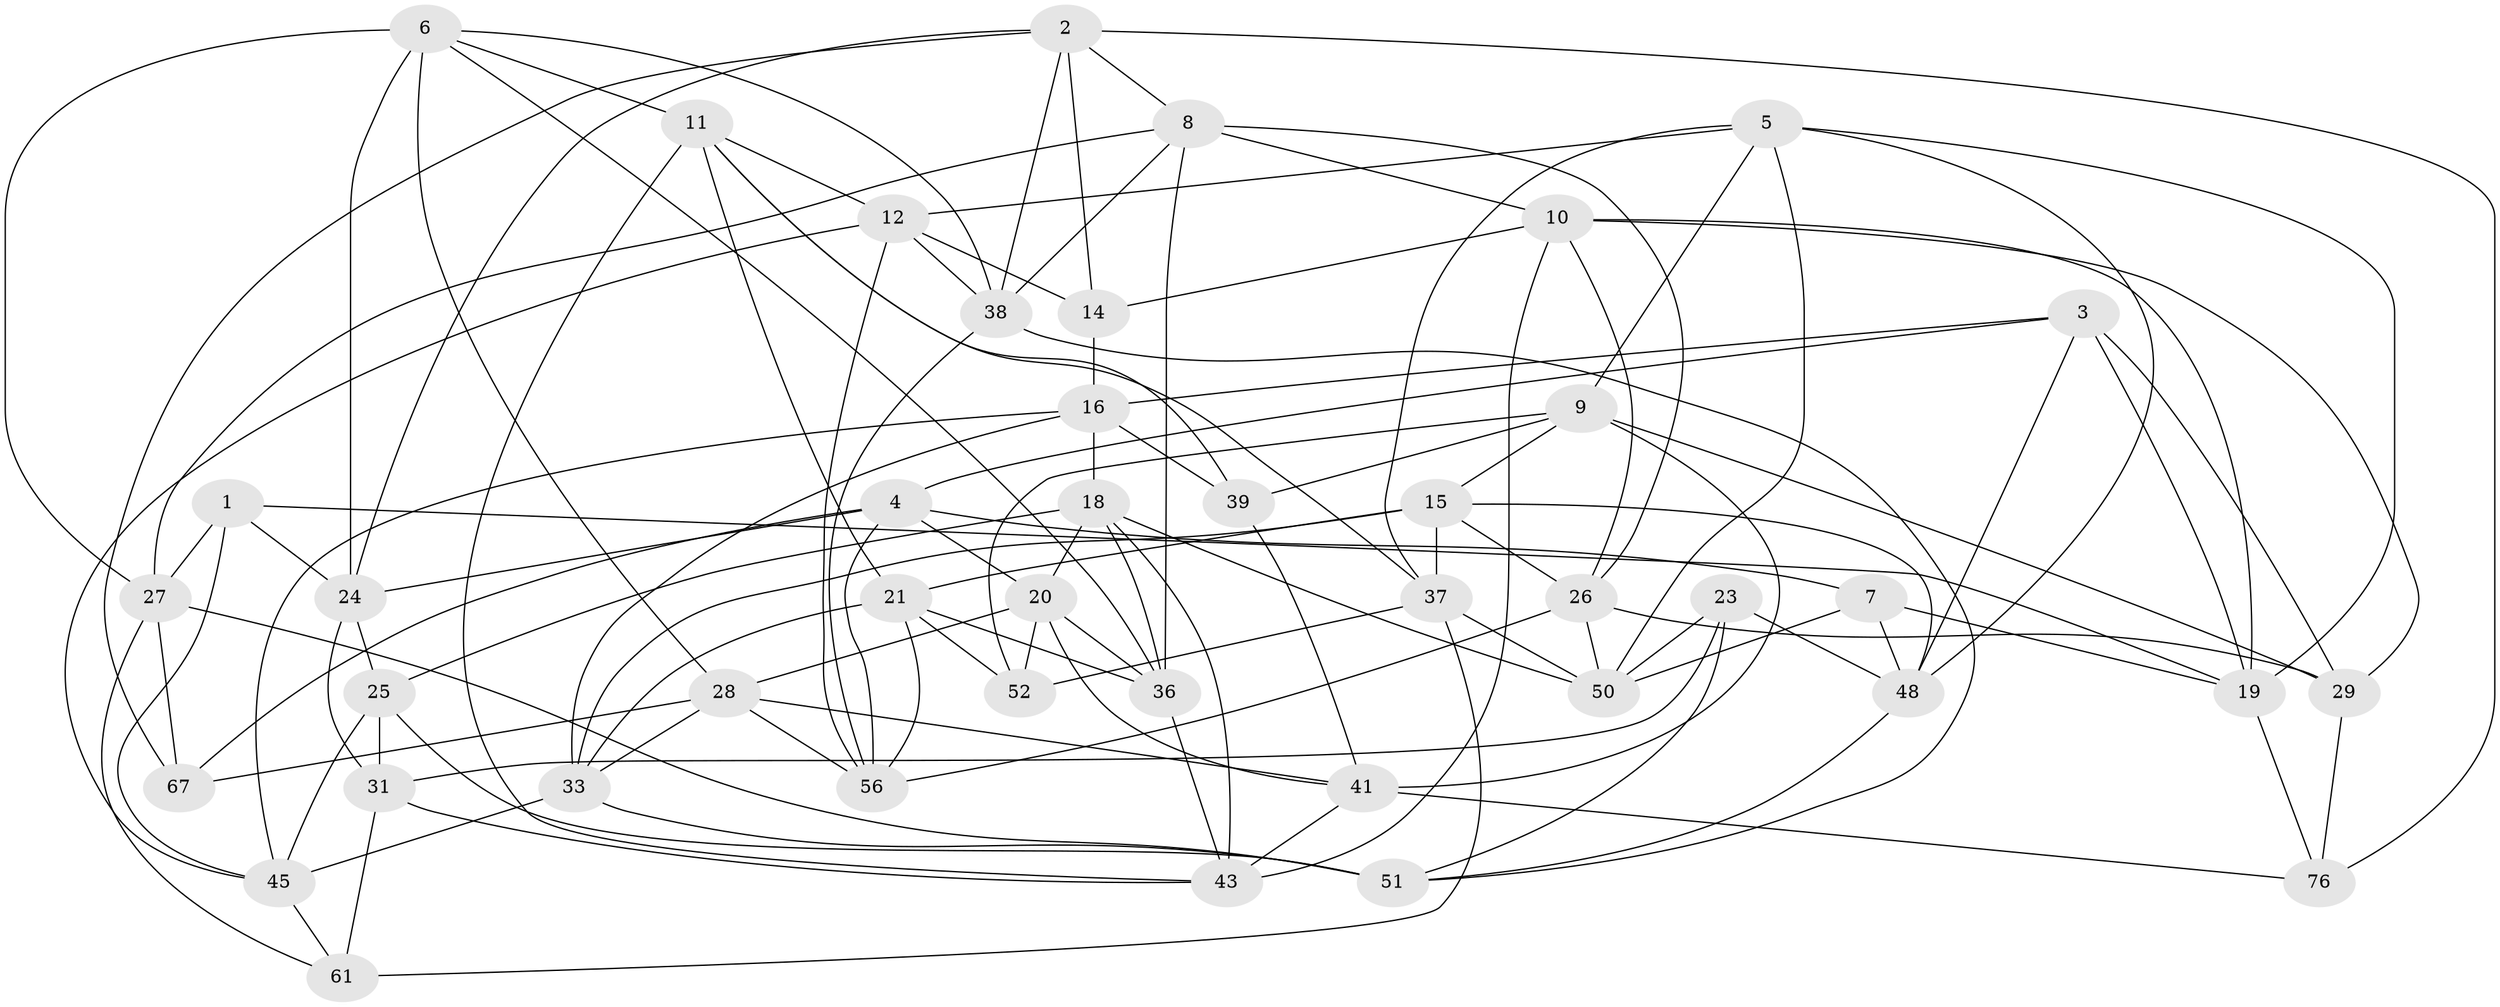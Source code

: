 // original degree distribution, {4: 1.0}
// Generated by graph-tools (version 1.1) at 2025/11/02/27/25 16:11:43]
// undirected, 43 vertices, 118 edges
graph export_dot {
graph [start="1"]
  node [color=gray90,style=filled];
  1;
  2 [super="+17"];
  3 [super="+70"];
  4 [super="+66"];
  5 [super="+13"];
  6 [super="+57"];
  7;
  8 [super="+74"];
  9 [super="+47"];
  10 [super="+49"];
  11 [super="+68"];
  12 [super="+34"];
  14;
  15 [super="+53"];
  16 [super="+22"];
  18 [super="+42"];
  19 [super="+30"];
  20 [super="+72"];
  21 [super="+32"];
  23;
  24 [super="+71"];
  25 [super="+62"];
  26 [super="+55"];
  27 [super="+54"];
  28 [super="+35"];
  29 [super="+46"];
  31 [super="+64"];
  33 [super="+44"];
  36 [super="+69"];
  37 [super="+40"];
  38 [super="+58"];
  39;
  41 [super="+77"];
  43 [super="+60"];
  45 [super="+59"];
  48 [super="+63"];
  50 [super="+73"];
  51 [super="+75"];
  52;
  56 [super="+65"];
  61;
  67;
  76;
  1 -- 45;
  1 -- 24;
  1 -- 27;
  1 -- 19;
  2 -- 24;
  2 -- 38;
  2 -- 67;
  2 -- 76;
  2 -- 14;
  2 -- 8;
  3 -- 29 [weight=2];
  3 -- 19;
  3 -- 16;
  3 -- 48;
  3 -- 4;
  4 -- 24;
  4 -- 56;
  4 -- 67;
  4 -- 20;
  4 -- 7;
  5 -- 19;
  5 -- 37;
  5 -- 9;
  5 -- 48;
  5 -- 50;
  5 -- 12;
  6 -- 24;
  6 -- 27;
  6 -- 36;
  6 -- 38;
  6 -- 28;
  6 -- 11;
  7 -- 19;
  7 -- 50;
  7 -- 48;
  8 -- 36;
  8 -- 38;
  8 -- 26;
  8 -- 10;
  8 -- 27;
  9 -- 52;
  9 -- 29;
  9 -- 41;
  9 -- 39;
  9 -- 15;
  10 -- 26;
  10 -- 19;
  10 -- 14;
  10 -- 43;
  10 -- 29;
  11 -- 39;
  11 -- 21;
  11 -- 43;
  11 -- 37;
  11 -- 12;
  12 -- 45;
  12 -- 38;
  12 -- 56;
  12 -- 14;
  14 -- 16;
  15 -- 21;
  15 -- 48;
  15 -- 26;
  15 -- 37;
  15 -- 33;
  16 -- 33;
  16 -- 18;
  16 -- 45;
  16 -- 39;
  18 -- 20;
  18 -- 36;
  18 -- 43;
  18 -- 25;
  18 -- 50;
  19 -- 76;
  20 -- 36;
  20 -- 41;
  20 -- 28;
  20 -- 52;
  21 -- 52;
  21 -- 33;
  21 -- 56;
  21 -- 36;
  23 -- 51;
  23 -- 48;
  23 -- 31;
  23 -- 50;
  24 -- 31;
  24 -- 25;
  25 -- 45;
  25 -- 31 [weight=2];
  25 -- 51;
  26 -- 50;
  26 -- 56;
  26 -- 29;
  27 -- 51;
  27 -- 67;
  27 -- 61;
  28 -- 67;
  28 -- 41;
  28 -- 56;
  28 -- 33;
  29 -- 76;
  31 -- 43;
  31 -- 61;
  33 -- 45;
  33 -- 51;
  36 -- 43;
  37 -- 50;
  37 -- 61;
  37 -- 52;
  38 -- 56;
  38 -- 51;
  39 -- 41;
  41 -- 43;
  41 -- 76;
  45 -- 61;
  48 -- 51;
}
